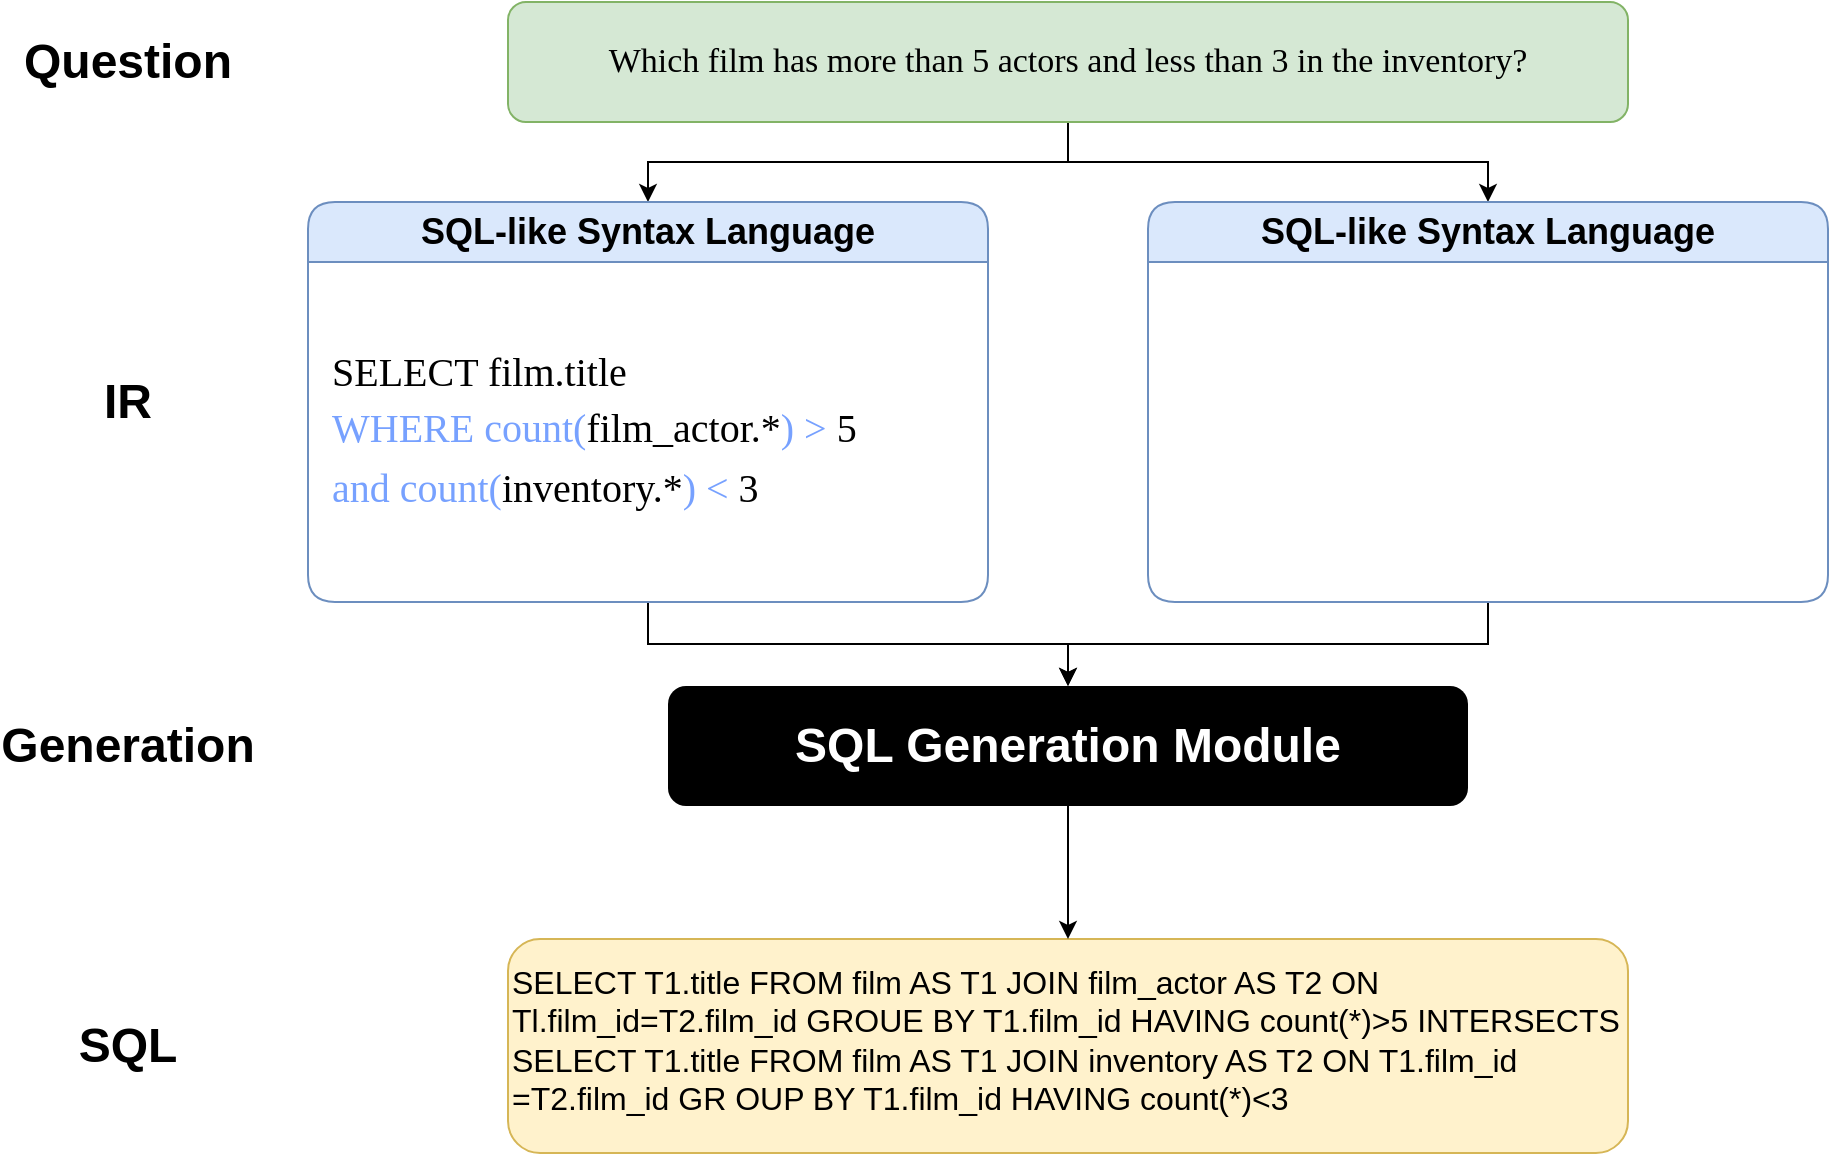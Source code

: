 <mxfile version="24.6.2" type="github">
  <diagram id="R2lEEEUBdFMjLlhIrx00" name="Page-1">
    <mxGraphModel dx="2198" dy="965" grid="1" gridSize="10" guides="1" tooltips="1" connect="1" arrows="1" fold="1" page="1" pageScale="1" pageWidth="850" pageHeight="1100" math="0" shadow="0" extFonts="Permanent Marker^https://fonts.googleapis.com/css?family=Permanent+Marker">
      <root>
        <mxCell id="0" />
        <mxCell id="1" parent="0" />
        <mxCell id="QX0yu2BB7dJz-mTAqyrR-12" style="edgeStyle=orthogonalEdgeStyle;rounded=0;orthogonalLoop=1;jettySize=auto;html=1;exitX=0.5;exitY=1;exitDx=0;exitDy=0;entryX=0.5;entryY=0;entryDx=0;entryDy=0;" edge="1" parent="1" source="QX0yu2BB7dJz-mTAqyrR-1" target="QX0yu2BB7dJz-mTAqyrR-16">
          <mxGeometry relative="1" as="geometry">
            <mxPoint x="125" y="210" as="targetPoint" />
          </mxGeometry>
        </mxCell>
        <mxCell id="QX0yu2BB7dJz-mTAqyrR-13" style="edgeStyle=orthogonalEdgeStyle;rounded=0;orthogonalLoop=1;jettySize=auto;html=1;exitX=0.5;exitY=1;exitDx=0;exitDy=0;entryX=0.5;entryY=0;entryDx=0;entryDy=0;" edge="1" parent="1" source="QX0yu2BB7dJz-mTAqyrR-1" target="QX0yu2BB7dJz-mTAqyrR-17">
          <mxGeometry relative="1" as="geometry">
            <mxPoint x="674.941" y="210" as="targetPoint" />
          </mxGeometry>
        </mxCell>
        <mxCell id="QX0yu2BB7dJz-mTAqyrR-1" value="&lt;div style=&quot;caret-color: rgb(0, 0, 0); color: rgb(0, 0, 0); text-align: start; font-size: 17px;&quot; title=&quot;Page 2&quot; class=&quot;page&quot;&gt;&lt;div class=&quot;layoutArea&quot; style=&quot;font-size: 17px;&quot;&gt;&lt;div class=&quot;column&quot; style=&quot;font-size: 17px;&quot;&gt;&lt;p style=&quot;font-size: 17px;&quot;&gt;&lt;span style=&quot;font-size: 17px;&quot;&gt;Which film has more than 5 actors and less than 3 in the inventory?&lt;/span&gt;&lt;/p&gt;&lt;/div&gt;&lt;/div&gt;&lt;/div&gt;" style="rounded=1;whiteSpace=wrap;html=1;fillColor=#d5e8d4;strokeColor=#82b366;fontFamily=Comic Sans MS;fontSize=17;" vertex="1" parent="1">
          <mxGeometry x="120" y="90" width="560" height="60" as="geometry" />
        </mxCell>
        <mxCell id="QX0yu2BB7dJz-mTAqyrR-10" style="edgeStyle=orthogonalEdgeStyle;rounded=0;orthogonalLoop=1;jettySize=auto;html=1;exitX=0.5;exitY=1;exitDx=0;exitDy=0;" edge="1" parent="1" source="QX0yu2BB7dJz-mTAqyrR-16" target="QX0yu2BB7dJz-mTAqyrR-9">
          <mxGeometry relative="1" as="geometry">
            <mxPoint x="125" y="370" as="sourcePoint" />
          </mxGeometry>
        </mxCell>
        <mxCell id="QX0yu2BB7dJz-mTAqyrR-3" value="Question" style="text;html=1;align=center;verticalAlign=middle;whiteSpace=wrap;rounded=0;fontSize=24;fontStyle=1" vertex="1" parent="1">
          <mxGeometry x="-120" y="95" width="100" height="50" as="geometry" />
        </mxCell>
        <mxCell id="QX0yu2BB7dJz-mTAqyrR-4" value="IR" style="text;html=1;align=center;verticalAlign=middle;whiteSpace=wrap;rounded=0;fontSize=24;fontStyle=1" vertex="1" parent="1">
          <mxGeometry x="-120" y="265" width="100" height="50" as="geometry" />
        </mxCell>
        <mxCell id="QX0yu2BB7dJz-mTAqyrR-5" value="Generation" style="text;html=1;align=center;verticalAlign=middle;whiteSpace=wrap;rounded=0;fontSize=24;fontStyle=1" vertex="1" parent="1">
          <mxGeometry x="-120" y="437" width="100" height="50" as="geometry" />
        </mxCell>
        <mxCell id="QX0yu2BB7dJz-mTAqyrR-6" value="SQL" style="text;html=1;align=center;verticalAlign=middle;whiteSpace=wrap;rounded=0;fontSize=24;fontStyle=1" vertex="1" parent="1">
          <mxGeometry x="-120" y="587" width="100" height="50" as="geometry" />
        </mxCell>
        <mxCell id="QX0yu2BB7dJz-mTAqyrR-7" value="&lt;div style=&quot;caret-color: rgb(0, 0, 0); color: rgb(0, 0, 0); text-align: start; font-size: 19px;&quot; title=&quot;Page 2&quot; class=&quot;page&quot;&gt;&lt;div class=&quot;layoutArea&quot; style=&quot;font-size: 19px;&quot;&gt;&lt;div class=&quot;column&quot; style=&quot;font-size: 19px;&quot;&gt;&lt;div class=&quot;page&quot; title=&quot;Page 2&quot; style=&quot;font-size: 19px;&quot;&gt;&lt;div class=&quot;layoutArea&quot; style=&quot;font-size: 19px;&quot;&gt;&lt;div class=&quot;column&quot; style=&quot;font-size: 19px;&quot;&gt;&lt;p style=&quot;font-size: 19px;&quot;&gt;&lt;br&gt;&lt;/p&gt;&lt;/div&gt;&lt;/div&gt;&lt;/div&gt;&lt;/div&gt;&lt;/div&gt;&lt;/div&gt;" style="rounded=1;whiteSpace=wrap;html=1;fillColor=#fff2cc;strokeColor=#d6b656;fontFamily=Comic Sans MS;fontSize=19;" vertex="1" parent="1">
          <mxGeometry x="120" y="558.5" width="560" height="107" as="geometry" />
        </mxCell>
        <mxCell id="QX0yu2BB7dJz-mTAqyrR-11" style="edgeStyle=orthogonalEdgeStyle;rounded=0;orthogonalLoop=1;jettySize=auto;html=1;exitX=0.5;exitY=1;exitDx=0;exitDy=0;entryX=0.5;entryY=0;entryDx=0;entryDy=0;" edge="1" parent="1" source="QX0yu2BB7dJz-mTAqyrR-17" target="QX0yu2BB7dJz-mTAqyrR-9">
          <mxGeometry relative="1" as="geometry">
            <mxPoint x="410" y="380" as="targetPoint" />
            <mxPoint x="675.0" y="370" as="sourcePoint" />
          </mxGeometry>
        </mxCell>
        <mxCell id="QX0yu2BB7dJz-mTAqyrR-14" style="edgeStyle=orthogonalEdgeStyle;rounded=0;orthogonalLoop=1;jettySize=auto;html=1;exitX=0.5;exitY=1;exitDx=0;exitDy=0;entryX=0.5;entryY=0;entryDx=0;entryDy=0;" edge="1" parent="1" source="QX0yu2BB7dJz-mTAqyrR-9" target="QX0yu2BB7dJz-mTAqyrR-7">
          <mxGeometry relative="1" as="geometry" />
        </mxCell>
        <mxCell id="QX0yu2BB7dJz-mTAqyrR-9" value="&lt;div class=&quot;page&quot; title=&quot;Page 2&quot; style=&quot;caret-color: rgb(0, 0, 0); text-align: start; font-size: 24px;&quot;&gt;&lt;div style=&quot;font-size: 24px;&quot; class=&quot;layoutArea&quot;&gt;&lt;div style=&quot;font-size: 24px;&quot; class=&quot;column&quot;&gt;&lt;p style=&quot;font-size: 24px;&quot;&gt;&lt;span style=&quot;font-size: 24px;&quot;&gt;SQL Generation Module&lt;/span&gt;&lt;/p&gt;&lt;/div&gt;&lt;/div&gt;&lt;/div&gt;" style="rounded=1;whiteSpace=wrap;html=1;fillColor=#000000;strokeColor=none;fontFamily=Helvetica;fontSize=24;fontStyle=1;fontColor=#FFFFFF;" vertex="1" parent="1">
          <mxGeometry x="200" y="432" width="400" height="60" as="geometry" />
        </mxCell>
        <mxCell id="QX0yu2BB7dJz-mTAqyrR-16" value="SQL-like Syntax Language" style="swimlane;whiteSpace=wrap;html=1;fillColor=#dae8fc;strokeColor=#6c8ebf;rounded=1;startSize=30;fontSize=18;" vertex="1" parent="1">
          <mxGeometry x="20" y="190" width="340" height="200" as="geometry" />
        </mxCell>
        <mxCell id="QX0yu2BB7dJz-mTAqyrR-19" value="&lt;font style=&quot;font-size: 20px;&quot;&gt;SELECT film.title&amp;nbsp;&lt;/font&gt;&lt;div style=&quot;font-size: 20px; line-height: 150%;&quot;&gt;&lt;font style=&quot;font-size: 20px;&quot;&gt;&lt;span style=&quot;color: rgb(119, 161, 255);&quot;&gt;WHERE count(&lt;/span&gt;film_actor.*&lt;span style=&quot;color: rgb(119, 161, 255);&quot;&gt;) &amp;gt;&amp;nbsp;&lt;/span&gt;5&lt;/font&gt;&lt;/div&gt;&lt;div style=&quot;font-size: 20px; line-height: 150%;&quot;&gt;&lt;font style=&quot;font-size: 20px;&quot;&gt;&lt;span style=&quot;color: rgb(119, 161, 255);&quot;&gt;and count(&lt;/span&gt;inventory.*&lt;span style=&quot;color: rgb(119, 161, 255);&quot;&gt;) &amp;lt;&amp;nbsp;&lt;/span&gt;3&lt;/font&gt;&lt;/div&gt;" style="text;html=1;align=left;verticalAlign=middle;whiteSpace=wrap;rounded=1;fontFamily=Garamond;fontSize=18;" vertex="1" parent="QX0yu2BB7dJz-mTAqyrR-16">
          <mxGeometry x="10" y="30" width="320" height="170" as="geometry" />
        </mxCell>
        <mxCell id="QX0yu2BB7dJz-mTAqyrR-17" value="SQL-like Syntax Language" style="swimlane;whiteSpace=wrap;html=1;fillColor=#dae8fc;strokeColor=#6c8ebf;rounded=1;startSize=30;fontSize=18;" vertex="1" parent="1">
          <mxGeometry x="440" y="190" width="340" height="200" as="geometry" />
        </mxCell>
        <mxCell id="QX0yu2BB7dJz-mTAqyrR-21" value="&lt;div style=&quot;font-size: 16px;&quot;&gt;&lt;font face=&quot;Helvetica&quot;&gt;SELECT T1.title FROM film AS T1 JOIN film_actor AS T2 ON Tl.film_id=T2.film_id GROUE BY T1.film_id HAVING count(*)&amp;gt;5 INTERSECTS SELECT T1.title FROM film AS T1 JOIN inventory AS T2 ON T1.film_id =T2.film_id GR OUP BY T1.film_id HAVING count(*)&amp;lt;3&lt;/font&gt;&lt;/div&gt;" style="text;html=1;align=left;verticalAlign=middle;whiteSpace=wrap;rounded=1;fontSize=16;fontFamily=Verdana;" vertex="1" parent="1">
          <mxGeometry x="120" y="558.5" width="560" height="101.5" as="geometry" />
        </mxCell>
      </root>
    </mxGraphModel>
  </diagram>
</mxfile>
